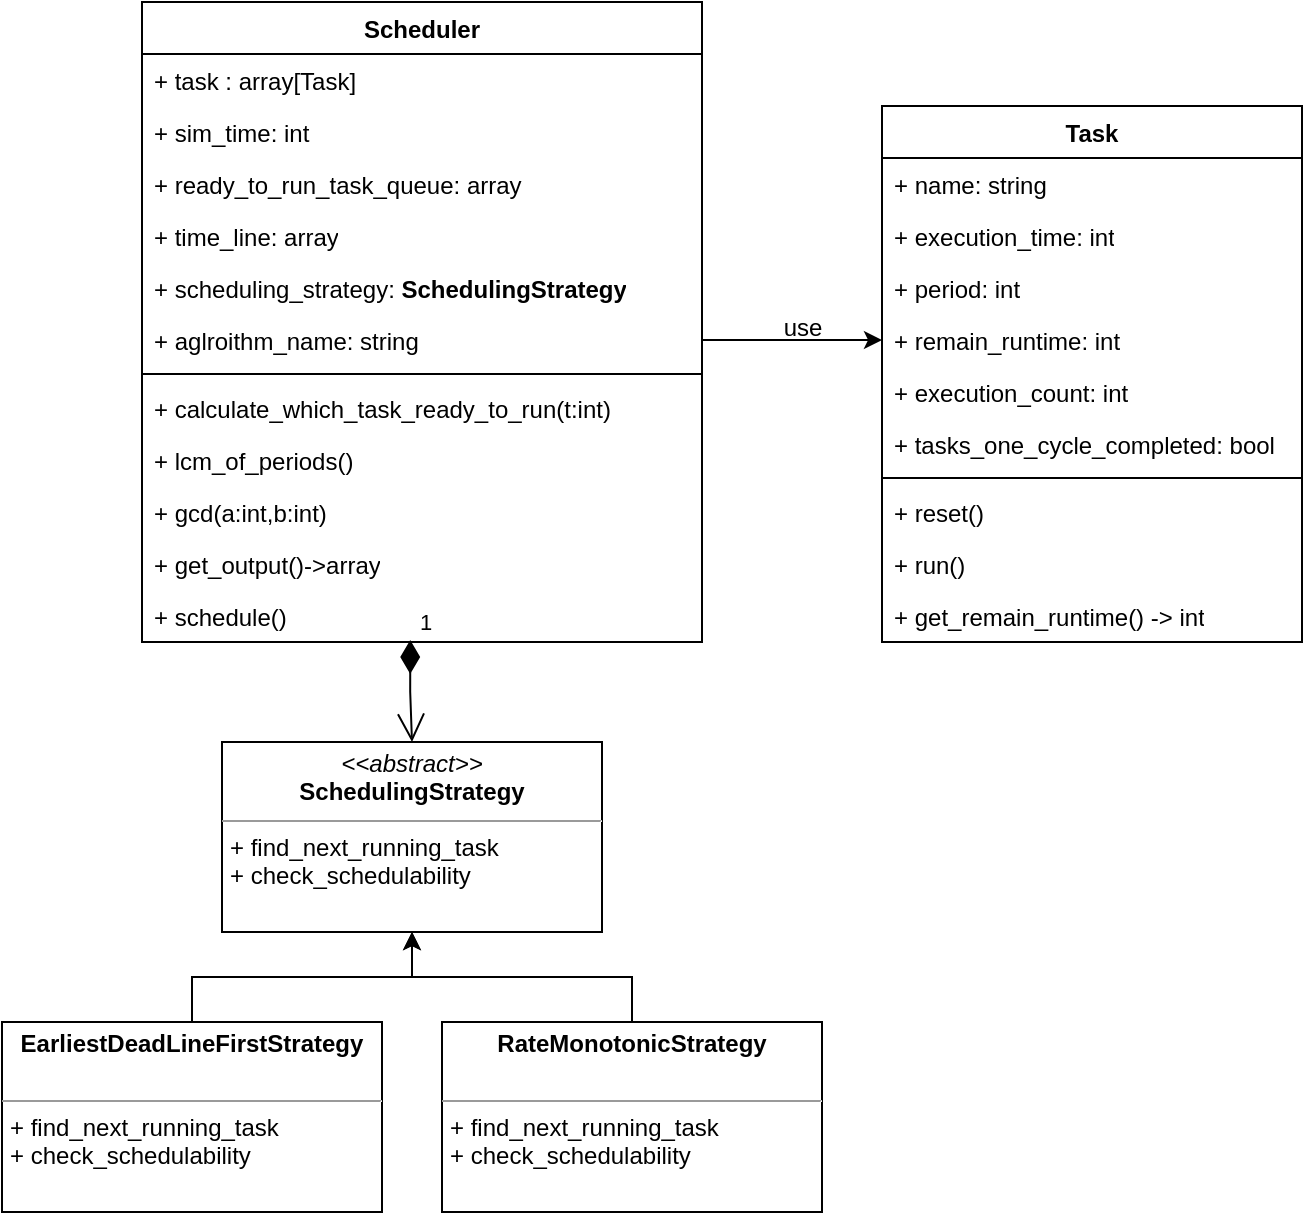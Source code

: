 <mxfile version="22.1.2" type="device">
  <diagram name="Page-1" id="gAEDv2k5MrDOPB9BDlVf">
    <mxGraphModel dx="1975" dy="1147" grid="1" gridSize="10" guides="1" tooltips="1" connect="1" arrows="1" fold="1" page="1" pageScale="1" pageWidth="827" pageHeight="1169" math="0" shadow="0">
      <root>
        <mxCell id="0" />
        <mxCell id="1" parent="0" />
        <mxCell id="SWKPFi-B8i-91DwR3X7V-1" value="Task" style="swimlane;fontStyle=1;align=center;verticalAlign=top;childLayout=stackLayout;horizontal=1;startSize=26;horizontalStack=0;resizeParent=1;resizeParentMax=0;resizeLast=0;collapsible=1;marginBottom=0;whiteSpace=wrap;html=1;" vertex="1" parent="1">
          <mxGeometry x="529" y="112" width="210" height="268" as="geometry" />
        </mxCell>
        <mxCell id="SWKPFi-B8i-91DwR3X7V-2" value="+ name: string&lt;br&gt;" style="text;strokeColor=none;fillColor=none;align=left;verticalAlign=top;spacingLeft=4;spacingRight=4;overflow=hidden;rotatable=0;points=[[0,0.5],[1,0.5]];portConstraint=eastwest;whiteSpace=wrap;html=1;" vertex="1" parent="SWKPFi-B8i-91DwR3X7V-1">
          <mxGeometry y="26" width="210" height="26" as="geometry" />
        </mxCell>
        <mxCell id="SWKPFi-B8i-91DwR3X7V-5" value="+&amp;nbsp;execution_time&lt;span style=&quot;background-color: initial;&quot;&gt;: int&lt;/span&gt;" style="text;strokeColor=none;fillColor=none;align=left;verticalAlign=top;spacingLeft=4;spacingRight=4;overflow=hidden;rotatable=0;points=[[0,0.5],[1,0.5]];portConstraint=eastwest;whiteSpace=wrap;html=1;" vertex="1" parent="SWKPFi-B8i-91DwR3X7V-1">
          <mxGeometry y="52" width="210" height="26" as="geometry" />
        </mxCell>
        <mxCell id="SWKPFi-B8i-91DwR3X7V-6" value="+&amp;nbsp;period&lt;span style=&quot;background-color: initial;&quot;&gt;: int&lt;/span&gt;" style="text;strokeColor=none;fillColor=none;align=left;verticalAlign=top;spacingLeft=4;spacingRight=4;overflow=hidden;rotatable=0;points=[[0,0.5],[1,0.5]];portConstraint=eastwest;whiteSpace=wrap;html=1;" vertex="1" parent="SWKPFi-B8i-91DwR3X7V-1">
          <mxGeometry y="78" width="210" height="26" as="geometry" />
        </mxCell>
        <mxCell id="SWKPFi-B8i-91DwR3X7V-7" value="+&amp;nbsp;remain_runtime&lt;span style=&quot;background-color: initial;&quot;&gt;: int&lt;/span&gt;" style="text;strokeColor=none;fillColor=none;align=left;verticalAlign=top;spacingLeft=4;spacingRight=4;overflow=hidden;rotatable=0;points=[[0,0.5],[1,0.5]];portConstraint=eastwest;whiteSpace=wrap;html=1;" vertex="1" parent="SWKPFi-B8i-91DwR3X7V-1">
          <mxGeometry y="104" width="210" height="26" as="geometry" />
        </mxCell>
        <mxCell id="SWKPFi-B8i-91DwR3X7V-8" value="+&amp;nbsp;execution_count&lt;span style=&quot;background-color: initial;&quot;&gt;: int&lt;/span&gt;" style="text;strokeColor=none;fillColor=none;align=left;verticalAlign=top;spacingLeft=4;spacingRight=4;overflow=hidden;rotatable=0;points=[[0,0.5],[1,0.5]];portConstraint=eastwest;whiteSpace=wrap;html=1;" vertex="1" parent="SWKPFi-B8i-91DwR3X7V-1">
          <mxGeometry y="130" width="210" height="26" as="geometry" />
        </mxCell>
        <mxCell id="SWKPFi-B8i-91DwR3X7V-9" value="+&amp;nbsp;tasks_one_cycle_completed&lt;span style=&quot;background-color: initial;&quot;&gt;: bool&lt;/span&gt;" style="text;strokeColor=none;fillColor=none;align=left;verticalAlign=top;spacingLeft=4;spacingRight=4;overflow=hidden;rotatable=0;points=[[0,0.5],[1,0.5]];portConstraint=eastwest;whiteSpace=wrap;html=1;" vertex="1" parent="SWKPFi-B8i-91DwR3X7V-1">
          <mxGeometry y="156" width="210" height="26" as="geometry" />
        </mxCell>
        <mxCell id="SWKPFi-B8i-91DwR3X7V-3" value="" style="line;strokeWidth=1;fillColor=none;align=left;verticalAlign=middle;spacingTop=-1;spacingLeft=3;spacingRight=3;rotatable=0;labelPosition=right;points=[];portConstraint=eastwest;strokeColor=inherit;" vertex="1" parent="SWKPFi-B8i-91DwR3X7V-1">
          <mxGeometry y="182" width="210" height="8" as="geometry" />
        </mxCell>
        <mxCell id="SWKPFi-B8i-91DwR3X7V-4" value="+ reset()" style="text;strokeColor=none;fillColor=none;align=left;verticalAlign=top;spacingLeft=4;spacingRight=4;overflow=hidden;rotatable=0;points=[[0,0.5],[1,0.5]];portConstraint=eastwest;whiteSpace=wrap;html=1;" vertex="1" parent="SWKPFi-B8i-91DwR3X7V-1">
          <mxGeometry y="190" width="210" height="26" as="geometry" />
        </mxCell>
        <mxCell id="SWKPFi-B8i-91DwR3X7V-10" value="+ run()" style="text;strokeColor=none;fillColor=none;align=left;verticalAlign=top;spacingLeft=4;spacingRight=4;overflow=hidden;rotatable=0;points=[[0,0.5],[1,0.5]];portConstraint=eastwest;whiteSpace=wrap;html=1;" vertex="1" parent="SWKPFi-B8i-91DwR3X7V-1">
          <mxGeometry y="216" width="210" height="26" as="geometry" />
        </mxCell>
        <mxCell id="SWKPFi-B8i-91DwR3X7V-11" value="+ get_remain_runtime() -&amp;gt; int" style="text;strokeColor=none;fillColor=none;align=left;verticalAlign=top;spacingLeft=4;spacingRight=4;overflow=hidden;rotatable=0;points=[[0,0.5],[1,0.5]];portConstraint=eastwest;whiteSpace=wrap;html=1;" vertex="1" parent="SWKPFi-B8i-91DwR3X7V-1">
          <mxGeometry y="242" width="210" height="26" as="geometry" />
        </mxCell>
        <mxCell id="SWKPFi-B8i-91DwR3X7V-12" value="&lt;p style=&quot;margin:0px;margin-top:4px;text-align:center;&quot;&gt;&lt;i&gt;&amp;lt;&amp;lt;abstract&amp;gt;&amp;gt;&lt;/i&gt;&lt;br&gt;&lt;b&gt;SchedulingStrategy&lt;/b&gt;&lt;/p&gt;&lt;hr size=&quot;1&quot;&gt;&lt;p style=&quot;margin:0px;margin-left:4px;&quot;&gt;+&amp;nbsp;find_next_running_task&lt;/p&gt;&lt;p style=&quot;margin:0px;margin-left:4px;&quot;&gt;+&amp;nbsp;check_schedulability&lt;/p&gt;" style="verticalAlign=top;align=left;overflow=fill;fontSize=12;fontFamily=Helvetica;html=1;whiteSpace=wrap;" vertex="1" parent="1">
          <mxGeometry x="199" y="430" width="190" height="95" as="geometry" />
        </mxCell>
        <mxCell id="SWKPFi-B8i-91DwR3X7V-31" style="edgeStyle=orthogonalEdgeStyle;rounded=0;orthogonalLoop=1;jettySize=auto;html=1;" edge="1" parent="1" source="SWKPFi-B8i-91DwR3X7V-14" target="SWKPFi-B8i-91DwR3X7V-12">
          <mxGeometry relative="1" as="geometry" />
        </mxCell>
        <mxCell id="SWKPFi-B8i-91DwR3X7V-14" value="&lt;p style=&quot;margin:0px;margin-top:4px;text-align:center;&quot;&gt;&lt;b style=&quot;border-color: var(--border-color);&quot;&gt;RateMonotonicStrategy&lt;/b&gt;&lt;/p&gt;&lt;br&gt;&lt;hr size=&quot;1&quot;&gt;&lt;p style=&quot;margin:0px;margin-left:4px;&quot;&gt;+&amp;nbsp;find_next_running_task&lt;/p&gt;&lt;p style=&quot;margin:0px;margin-left:4px;&quot;&gt;+&amp;nbsp;check_schedulability&lt;/p&gt;" style="verticalAlign=top;align=left;overflow=fill;fontSize=12;fontFamily=Helvetica;html=1;whiteSpace=wrap;" vertex="1" parent="1">
          <mxGeometry x="309" y="570" width="190" height="95" as="geometry" />
        </mxCell>
        <mxCell id="SWKPFi-B8i-91DwR3X7V-30" style="edgeStyle=orthogonalEdgeStyle;rounded=0;orthogonalLoop=1;jettySize=auto;html=1;" edge="1" parent="1" source="SWKPFi-B8i-91DwR3X7V-15" target="SWKPFi-B8i-91DwR3X7V-12">
          <mxGeometry relative="1" as="geometry" />
        </mxCell>
        <mxCell id="SWKPFi-B8i-91DwR3X7V-15" value="&lt;p style=&quot;margin:0px;margin-top:4px;text-align:center;&quot;&gt;&lt;b style=&quot;border-color: var(--border-color);&quot;&gt;EarliestDeadLineFirstStrategy&lt;/b&gt;&lt;/p&gt;&lt;br&gt;&lt;hr size=&quot;1&quot;&gt;&lt;p style=&quot;margin:0px;margin-left:4px;&quot;&gt;+&amp;nbsp;find_next_running_task&lt;/p&gt;&lt;p style=&quot;margin:0px;margin-left:4px;&quot;&gt;+&amp;nbsp;check_schedulability&lt;/p&gt;" style="verticalAlign=top;align=left;overflow=fill;fontSize=12;fontFamily=Helvetica;html=1;whiteSpace=wrap;" vertex="1" parent="1">
          <mxGeometry x="89" y="570" width="190" height="95" as="geometry" />
        </mxCell>
        <mxCell id="SWKPFi-B8i-91DwR3X7V-16" value="Scheduler" style="swimlane;fontStyle=1;align=center;verticalAlign=top;childLayout=stackLayout;horizontal=1;startSize=26;horizontalStack=0;resizeParent=1;resizeParentMax=0;resizeLast=0;collapsible=1;marginBottom=0;whiteSpace=wrap;html=1;" vertex="1" parent="1">
          <mxGeometry x="159" y="60" width="280" height="320" as="geometry" />
        </mxCell>
        <mxCell id="SWKPFi-B8i-91DwR3X7V-17" value="+ task : array[Task]" style="text;strokeColor=none;fillColor=none;align=left;verticalAlign=top;spacingLeft=4;spacingRight=4;overflow=hidden;rotatable=0;points=[[0,0.5],[1,0.5]];portConstraint=eastwest;whiteSpace=wrap;html=1;" vertex="1" parent="SWKPFi-B8i-91DwR3X7V-16">
          <mxGeometry y="26" width="280" height="26" as="geometry" />
        </mxCell>
        <mxCell id="SWKPFi-B8i-91DwR3X7V-20" value="+ sim_time: int" style="text;strokeColor=none;fillColor=none;align=left;verticalAlign=top;spacingLeft=4;spacingRight=4;overflow=hidden;rotatable=0;points=[[0,0.5],[1,0.5]];portConstraint=eastwest;whiteSpace=wrap;html=1;" vertex="1" parent="SWKPFi-B8i-91DwR3X7V-16">
          <mxGeometry y="52" width="280" height="26" as="geometry" />
        </mxCell>
        <mxCell id="SWKPFi-B8i-91DwR3X7V-21" value="+ ready_to_run_task_queue: array" style="text;strokeColor=none;fillColor=none;align=left;verticalAlign=top;spacingLeft=4;spacingRight=4;overflow=hidden;rotatable=0;points=[[0,0.5],[1,0.5]];portConstraint=eastwest;whiteSpace=wrap;html=1;" vertex="1" parent="SWKPFi-B8i-91DwR3X7V-16">
          <mxGeometry y="78" width="280" height="26" as="geometry" />
        </mxCell>
        <mxCell id="SWKPFi-B8i-91DwR3X7V-22" value="+ time_line: array" style="text;strokeColor=none;fillColor=none;align=left;verticalAlign=top;spacingLeft=4;spacingRight=4;overflow=hidden;rotatable=0;points=[[0,0.5],[1,0.5]];portConstraint=eastwest;whiteSpace=wrap;html=1;" vertex="1" parent="SWKPFi-B8i-91DwR3X7V-16">
          <mxGeometry y="104" width="280" height="26" as="geometry" />
        </mxCell>
        <mxCell id="SWKPFi-B8i-91DwR3X7V-23" value="+ scheduling_strategy:&amp;nbsp;&lt;b style=&quot;border-color: var(--border-color); text-align: center;&quot;&gt;SchedulingStrategy&lt;/b&gt;" style="text;strokeColor=none;fillColor=none;align=left;verticalAlign=top;spacingLeft=4;spacingRight=4;overflow=hidden;rotatable=0;points=[[0,0.5],[1,0.5]];portConstraint=eastwest;whiteSpace=wrap;html=1;" vertex="1" parent="SWKPFi-B8i-91DwR3X7V-16">
          <mxGeometry y="130" width="280" height="26" as="geometry" />
        </mxCell>
        <mxCell id="SWKPFi-B8i-91DwR3X7V-24" value="+ aglroithm_name: string" style="text;strokeColor=none;fillColor=none;align=left;verticalAlign=top;spacingLeft=4;spacingRight=4;overflow=hidden;rotatable=0;points=[[0,0.5],[1,0.5]];portConstraint=eastwest;whiteSpace=wrap;html=1;" vertex="1" parent="SWKPFi-B8i-91DwR3X7V-16">
          <mxGeometry y="156" width="280" height="26" as="geometry" />
        </mxCell>
        <mxCell id="SWKPFi-B8i-91DwR3X7V-18" value="" style="line;strokeWidth=1;fillColor=none;align=left;verticalAlign=middle;spacingTop=-1;spacingLeft=3;spacingRight=3;rotatable=0;labelPosition=right;points=[];portConstraint=eastwest;strokeColor=inherit;" vertex="1" parent="SWKPFi-B8i-91DwR3X7V-16">
          <mxGeometry y="182" width="280" height="8" as="geometry" />
        </mxCell>
        <mxCell id="SWKPFi-B8i-91DwR3X7V-19" value="+&amp;nbsp;calculate_which_task_ready_to_run(t:int)" style="text;strokeColor=none;fillColor=none;align=left;verticalAlign=top;spacingLeft=4;spacingRight=4;overflow=hidden;rotatable=0;points=[[0,0.5],[1,0.5]];portConstraint=eastwest;whiteSpace=wrap;html=1;" vertex="1" parent="SWKPFi-B8i-91DwR3X7V-16">
          <mxGeometry y="190" width="280" height="26" as="geometry" />
        </mxCell>
        <mxCell id="SWKPFi-B8i-91DwR3X7V-26" value="+&amp;nbsp;lcm_of_periods&lt;span style=&quot;background-color: initial;&quot;&gt;()&lt;/span&gt;" style="text;strokeColor=none;fillColor=none;align=left;verticalAlign=top;spacingLeft=4;spacingRight=4;overflow=hidden;rotatable=0;points=[[0,0.5],[1,0.5]];portConstraint=eastwest;whiteSpace=wrap;html=1;" vertex="1" parent="SWKPFi-B8i-91DwR3X7V-16">
          <mxGeometry y="216" width="280" height="26" as="geometry" />
        </mxCell>
        <mxCell id="SWKPFi-B8i-91DwR3X7V-27" value="+&amp;nbsp;gcd&lt;span style=&quot;background-color: initial;&quot;&gt;(a:int,b:int)&lt;/span&gt;" style="text;strokeColor=none;fillColor=none;align=left;verticalAlign=top;spacingLeft=4;spacingRight=4;overflow=hidden;rotatable=0;points=[[0,0.5],[1,0.5]];portConstraint=eastwest;whiteSpace=wrap;html=1;" vertex="1" parent="SWKPFi-B8i-91DwR3X7V-16">
          <mxGeometry y="242" width="280" height="26" as="geometry" />
        </mxCell>
        <mxCell id="SWKPFi-B8i-91DwR3X7V-28" value="+&amp;nbsp;get_output&lt;span style=&quot;background-color: initial;&quot;&gt;()-&amp;gt;array&lt;/span&gt;" style="text;strokeColor=none;fillColor=none;align=left;verticalAlign=top;spacingLeft=4;spacingRight=4;overflow=hidden;rotatable=0;points=[[0,0.5],[1,0.5]];portConstraint=eastwest;whiteSpace=wrap;html=1;" vertex="1" parent="SWKPFi-B8i-91DwR3X7V-16">
          <mxGeometry y="268" width="280" height="26" as="geometry" />
        </mxCell>
        <mxCell id="SWKPFi-B8i-91DwR3X7V-29" value="+&amp;nbsp;schedule&lt;span style=&quot;background-color: initial;&quot;&gt;()&lt;/span&gt;" style="text;strokeColor=none;fillColor=none;align=left;verticalAlign=top;spacingLeft=4;spacingRight=4;overflow=hidden;rotatable=0;points=[[0,0.5],[1,0.5]];portConstraint=eastwest;whiteSpace=wrap;html=1;" vertex="1" parent="SWKPFi-B8i-91DwR3X7V-16">
          <mxGeometry y="294" width="280" height="26" as="geometry" />
        </mxCell>
        <mxCell id="SWKPFi-B8i-91DwR3X7V-39" value="1" style="endArrow=open;html=1;endSize=12;startArrow=diamondThin;startSize=14;startFill=1;edgeStyle=orthogonalEdgeStyle;align=left;verticalAlign=bottom;rounded=0;entryX=0.5;entryY=0;entryDx=0;entryDy=0;exitX=0.479;exitY=0.962;exitDx=0;exitDy=0;exitPerimeter=0;" edge="1" parent="1" source="SWKPFi-B8i-91DwR3X7V-29" target="SWKPFi-B8i-91DwR3X7V-12">
          <mxGeometry x="-1" y="3" relative="1" as="geometry">
            <mxPoint x="279" y="520" as="sourcePoint" />
            <mxPoint x="519" y="650" as="targetPoint" />
          </mxGeometry>
        </mxCell>
        <mxCell id="SWKPFi-B8i-91DwR3X7V-40" style="edgeStyle=orthogonalEdgeStyle;rounded=0;orthogonalLoop=1;jettySize=auto;html=1;entryX=0;entryY=0.5;entryDx=0;entryDy=0;" edge="1" parent="1" source="SWKPFi-B8i-91DwR3X7V-24" target="SWKPFi-B8i-91DwR3X7V-7">
          <mxGeometry relative="1" as="geometry" />
        </mxCell>
        <mxCell id="SWKPFi-B8i-91DwR3X7V-41" value="use" style="text;html=1;align=center;verticalAlign=middle;resizable=0;points=[];autosize=1;strokeColor=none;fillColor=none;" vertex="1" parent="1">
          <mxGeometry x="469" y="208" width="40" height="30" as="geometry" />
        </mxCell>
      </root>
    </mxGraphModel>
  </diagram>
</mxfile>
